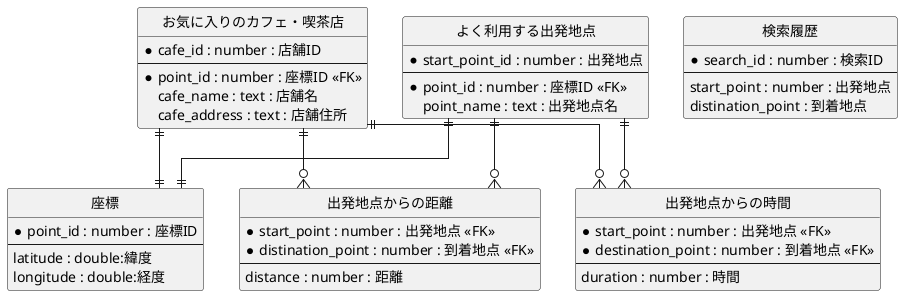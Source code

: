 @startuml Cafe Log ER

hide circle

skinparam linetype ortho

entity "座標" as point {
    * point_id : number : 座標ID
    --
    latitude : double:緯度
    longitude : double:経度
}

entity "お気に入りのカフェ・喫茶店" as favorite_cafe {
    * cafe_id : number : 店舗ID
    --
    * point_id : number : 座標ID <<FK>>
    cafe_name : text : 店舗名
    cafe_address : text : 店舗住所
}

entity "よく利用する出発地点" as start_point {
    * start_point_id : number : 出発地点
    --
    * point_id : number : 座標ID <<FK>>
    point_name : text : 出発地点名
}

entity "検索履歴" as search_history {
    * search_id : number : 検索ID
    --
    start_point : number : 出発地点
    distination_point : 到着地点
}

entity "出発地点からの距離" as distance {
    * start_point : number : 出発地点 <<FK>>
    * distination_point : number : 到着地点 <<FK>>
    --
    distance : number : 距離
}

entity "出発地点からの時間" as duration {
    * start_point : number : 出発地点 <<FK>>
    * destination_point : number : 到着地点 <<FK>>
    --
    duration : number : 時間
}


start_point ||--o{ distance
start_point ||--o{ duration
favorite_cafe ||--o{ distance
favorite_cafe ||--o{ duration
start_point ||--|| point
favorite_cafe ||--|| point

@enduml
